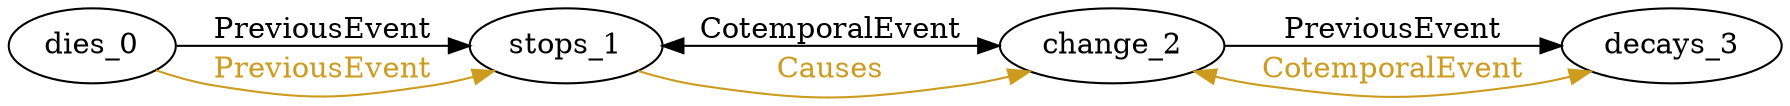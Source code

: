 digraph finite_state_machine { 
	rankdir=LR;
	size="50,50";
node0 [label = "dies_0"]
node1 [label = "stops_1"]
node2 [label = "change_2"]
node3 [label = "decays_3"]
node0 -> node1 [ label = "PreviousEvent" fontcolor="black"  color = "Black"];
node0 -> node1 [ label = "PreviousEvent" fontcolor="goldenrod3"  color = "goldenrod3"];
node1 -> node2 [ label = "CotemporalEvent" fontcolor="black" dir = "both" color = "Black"];
node1 -> node2 [ label = "Causes" fontcolor="goldenrod3"  color = "goldenrod3"];
node2 -> node3 [ label = "PreviousEvent" fontcolor="black"  color = "Black"];
node2 -> node3 [ label = "CotemporalEvent" fontcolor="goldenrod3" dir = "both" color = "goldenrod3"];
}